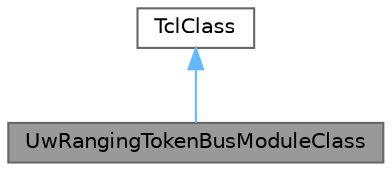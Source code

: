 digraph "UwRangingTokenBusModuleClass"
{
 // LATEX_PDF_SIZE
  bgcolor="transparent";
  edge [fontname=Helvetica,fontsize=10,labelfontname=Helvetica,labelfontsize=10];
  node [fontname=Helvetica,fontsize=10,shape=box,height=0.2,width=0.4];
  Node1 [id="Node000001",label="UwRangingTokenBusModuleClass",height=0.2,width=0.4,color="gray40", fillcolor="grey60", style="filled", fontcolor="black",tooltip="Class that represent the binding of the protocol with tcl."];
  Node2 -> Node1 [id="edge1_Node000001_Node000002",dir="back",color="steelblue1",style="solid",tooltip=" "];
  Node2 [id="Node000002",label="TclClass",height=0.2,width=0.4,color="gray40", fillcolor="white", style="filled",tooltip=" "];
}
